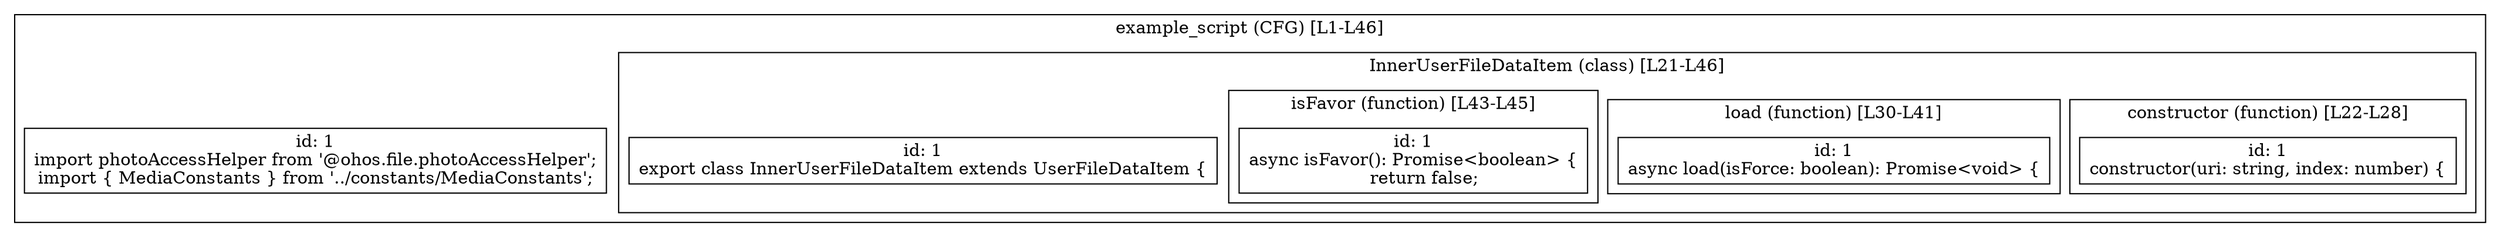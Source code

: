 digraph "65.ts" {
  subgraph "cluster_1" {
    label="example_script (CFG) [L1-L46]";
    node_1_1 [label="id: 1\nimport photoAccessHelper from '@ohos.file.photoAccessHelper';
import { MediaConstants } from '../constants/MediaConstants';", shape=box];
  subgraph "cluster_2" {
    label="InnerUserFileDataItem (class) [L21-L46]";
    node_2_1 [label="id: 1\nexport class InnerUserFileDataItem extends UserFileDataItem {", shape=box];
  subgraph "cluster_3" {
    label="constructor (function) [L22-L28]";
    node_3_1 [label="id: 1\nconstructor(uri: string, index: number) {", shape=box];
  }
  subgraph "cluster_4" {
    label="load (function) [L30-L41]";
    node_4_1 [label="id: 1\nasync load(isForce: boolean): Promise<void> {", shape=box];
  }
  subgraph "cluster_5" {
    label="isFavor (function) [L43-L45]";
    node_5_1 [label="id: 1\nasync isFavor(): Promise<boolean> {
    return false;", shape=box];
  }
  }
  }
}